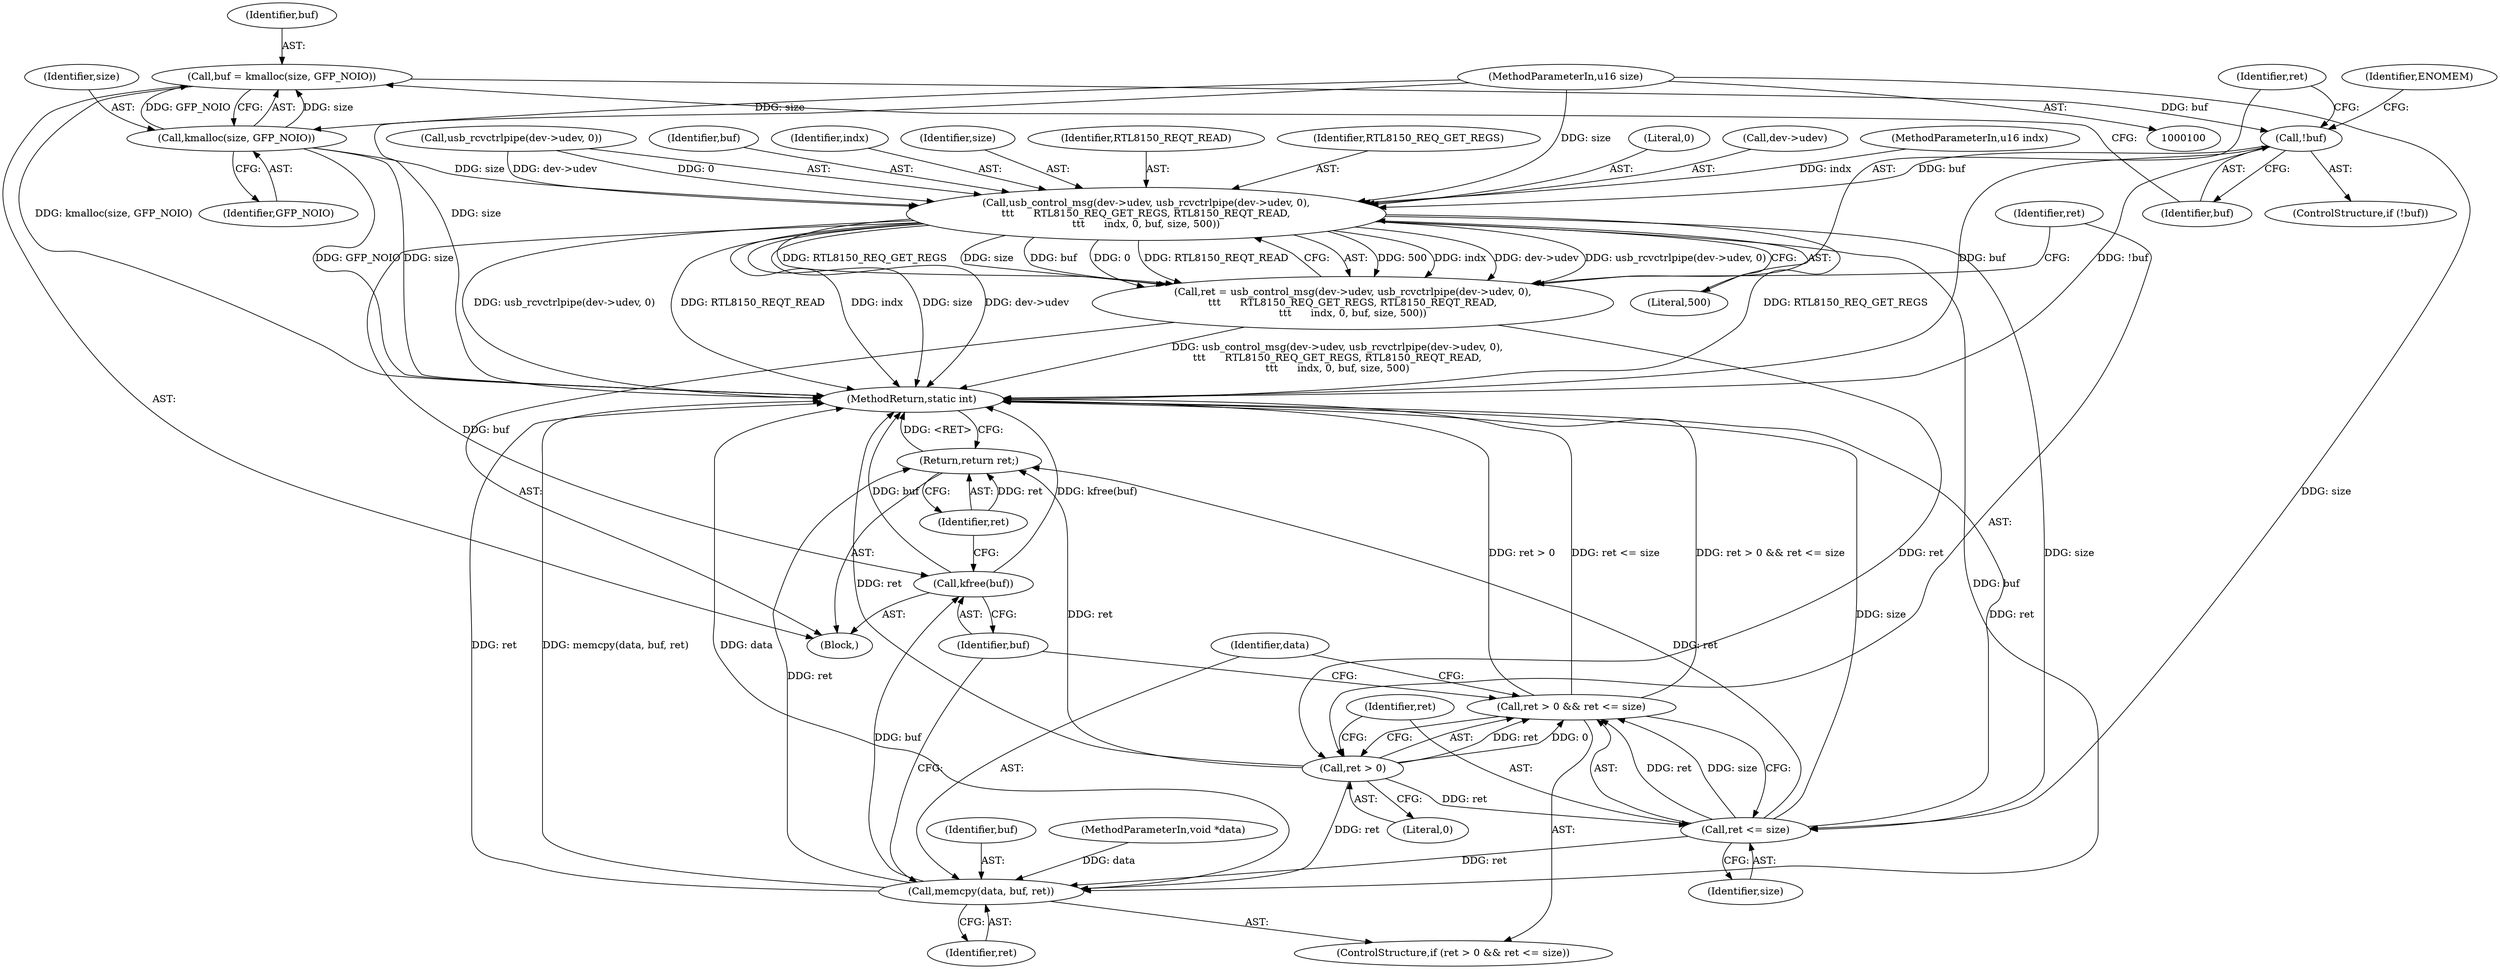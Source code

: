 digraph "0_linux_7926aff5c57b577ab0f43364ff0c59d968f6a414@API" {
"1000108" [label="(Call,buf = kmalloc(size, GFP_NOIO))"];
"1000110" [label="(Call,kmalloc(size, GFP_NOIO))"];
"1000103" [label="(MethodParameterIn,u16 size)"];
"1000114" [label="(Call,!buf)"];
"1000121" [label="(Call,usb_control_msg(dev->udev, usb_rcvctrlpipe(dev->udev, 0),\n\t\t\t      RTL8150_REQ_GET_REGS, RTL8150_REQT_READ,\n\t\t\t      indx, 0, buf, size, 500))"];
"1000119" [label="(Call,ret = usb_control_msg(dev->udev, usb_rcvctrlpipe(dev->udev, 0),\n\t\t\t      RTL8150_REQ_GET_REGS, RTL8150_REQT_READ,\n\t\t\t      indx, 0, buf, size, 500))"];
"1000139" [label="(Call,ret > 0)"];
"1000138" [label="(Call,ret > 0 && ret <= size)"];
"1000142" [label="(Call,ret <= size)"];
"1000145" [label="(Call,memcpy(data, buf, ret))"];
"1000149" [label="(Call,kfree(buf))"];
"1000151" [label="(Return,return ret;)"];
"1000118" [label="(Identifier,ENOMEM)"];
"1000125" [label="(Call,usb_rcvctrlpipe(dev->udev, 0))"];
"1000134" [label="(Identifier,buf)"];
"1000145" [label="(Call,memcpy(data, buf, ret))"];
"1000119" [label="(Call,ret = usb_control_msg(dev->udev, usb_rcvctrlpipe(dev->udev, 0),\n\t\t\t      RTL8150_REQ_GET_REGS, RTL8150_REQT_READ,\n\t\t\t      indx, 0, buf, size, 500))"];
"1000114" [label="(Call,!buf)"];
"1000115" [label="(Identifier,buf)"];
"1000120" [label="(Identifier,ret)"];
"1000108" [label="(Call,buf = kmalloc(size, GFP_NOIO))"];
"1000132" [label="(Identifier,indx)"];
"1000137" [label="(ControlStructure,if (ret > 0 && ret <= size))"];
"1000113" [label="(ControlStructure,if (!buf))"];
"1000135" [label="(Identifier,size)"];
"1000131" [label="(Identifier,RTL8150_REQT_READ)"];
"1000139" [label="(Call,ret > 0)"];
"1000149" [label="(Call,kfree(buf))"];
"1000130" [label="(Identifier,RTL8150_REQ_GET_REGS)"];
"1000136" [label="(Literal,500)"];
"1000142" [label="(Call,ret <= size)"];
"1000110" [label="(Call,kmalloc(size, GFP_NOIO))"];
"1000152" [label="(Identifier,ret)"];
"1000151" [label="(Return,return ret;)"];
"1000133" [label="(Literal,0)"];
"1000144" [label="(Identifier,size)"];
"1000150" [label="(Identifier,buf)"];
"1000143" [label="(Identifier,ret)"];
"1000105" [label="(Block,)"];
"1000122" [label="(Call,dev->udev)"];
"1000147" [label="(Identifier,buf)"];
"1000104" [label="(MethodParameterIn,void *data)"];
"1000111" [label="(Identifier,size)"];
"1000146" [label="(Identifier,data)"];
"1000148" [label="(Identifier,ret)"];
"1000109" [label="(Identifier,buf)"];
"1000138" [label="(Call,ret > 0 && ret <= size)"];
"1000102" [label="(MethodParameterIn,u16 indx)"];
"1000121" [label="(Call,usb_control_msg(dev->udev, usb_rcvctrlpipe(dev->udev, 0),\n\t\t\t      RTL8150_REQ_GET_REGS, RTL8150_REQT_READ,\n\t\t\t      indx, 0, buf, size, 500))"];
"1000141" [label="(Literal,0)"];
"1000112" [label="(Identifier,GFP_NOIO)"];
"1000140" [label="(Identifier,ret)"];
"1000103" [label="(MethodParameterIn,u16 size)"];
"1000153" [label="(MethodReturn,static int)"];
"1000108" -> "1000105"  [label="AST: "];
"1000108" -> "1000110"  [label="CFG: "];
"1000109" -> "1000108"  [label="AST: "];
"1000110" -> "1000108"  [label="AST: "];
"1000115" -> "1000108"  [label="CFG: "];
"1000108" -> "1000153"  [label="DDG: kmalloc(size, GFP_NOIO)"];
"1000110" -> "1000108"  [label="DDG: size"];
"1000110" -> "1000108"  [label="DDG: GFP_NOIO"];
"1000108" -> "1000114"  [label="DDG: buf"];
"1000110" -> "1000112"  [label="CFG: "];
"1000111" -> "1000110"  [label="AST: "];
"1000112" -> "1000110"  [label="AST: "];
"1000110" -> "1000153"  [label="DDG: size"];
"1000110" -> "1000153"  [label="DDG: GFP_NOIO"];
"1000103" -> "1000110"  [label="DDG: size"];
"1000110" -> "1000121"  [label="DDG: size"];
"1000103" -> "1000100"  [label="AST: "];
"1000103" -> "1000153"  [label="DDG: size"];
"1000103" -> "1000121"  [label="DDG: size"];
"1000103" -> "1000142"  [label="DDG: size"];
"1000114" -> "1000113"  [label="AST: "];
"1000114" -> "1000115"  [label="CFG: "];
"1000115" -> "1000114"  [label="AST: "];
"1000118" -> "1000114"  [label="CFG: "];
"1000120" -> "1000114"  [label="CFG: "];
"1000114" -> "1000153"  [label="DDG: !buf"];
"1000114" -> "1000153"  [label="DDG: buf"];
"1000114" -> "1000121"  [label="DDG: buf"];
"1000121" -> "1000119"  [label="AST: "];
"1000121" -> "1000136"  [label="CFG: "];
"1000122" -> "1000121"  [label="AST: "];
"1000125" -> "1000121"  [label="AST: "];
"1000130" -> "1000121"  [label="AST: "];
"1000131" -> "1000121"  [label="AST: "];
"1000132" -> "1000121"  [label="AST: "];
"1000133" -> "1000121"  [label="AST: "];
"1000134" -> "1000121"  [label="AST: "];
"1000135" -> "1000121"  [label="AST: "];
"1000136" -> "1000121"  [label="AST: "];
"1000119" -> "1000121"  [label="CFG: "];
"1000121" -> "1000153"  [label="DDG: RTL8150_REQ_GET_REGS"];
"1000121" -> "1000153"  [label="DDG: usb_rcvctrlpipe(dev->udev, 0)"];
"1000121" -> "1000153"  [label="DDG: RTL8150_REQT_READ"];
"1000121" -> "1000153"  [label="DDG: indx"];
"1000121" -> "1000153"  [label="DDG: size"];
"1000121" -> "1000153"  [label="DDG: dev->udev"];
"1000121" -> "1000119"  [label="DDG: 500"];
"1000121" -> "1000119"  [label="DDG: indx"];
"1000121" -> "1000119"  [label="DDG: dev->udev"];
"1000121" -> "1000119"  [label="DDG: usb_rcvctrlpipe(dev->udev, 0)"];
"1000121" -> "1000119"  [label="DDG: RTL8150_REQ_GET_REGS"];
"1000121" -> "1000119"  [label="DDG: size"];
"1000121" -> "1000119"  [label="DDG: buf"];
"1000121" -> "1000119"  [label="DDG: 0"];
"1000121" -> "1000119"  [label="DDG: RTL8150_REQT_READ"];
"1000125" -> "1000121"  [label="DDG: dev->udev"];
"1000125" -> "1000121"  [label="DDG: 0"];
"1000102" -> "1000121"  [label="DDG: indx"];
"1000121" -> "1000142"  [label="DDG: size"];
"1000121" -> "1000145"  [label="DDG: buf"];
"1000121" -> "1000149"  [label="DDG: buf"];
"1000119" -> "1000105"  [label="AST: "];
"1000120" -> "1000119"  [label="AST: "];
"1000140" -> "1000119"  [label="CFG: "];
"1000119" -> "1000153"  [label="DDG: usb_control_msg(dev->udev, usb_rcvctrlpipe(dev->udev, 0),\n\t\t\t      RTL8150_REQ_GET_REGS, RTL8150_REQT_READ,\n\t\t\t      indx, 0, buf, size, 500)"];
"1000119" -> "1000139"  [label="DDG: ret"];
"1000139" -> "1000138"  [label="AST: "];
"1000139" -> "1000141"  [label="CFG: "];
"1000140" -> "1000139"  [label="AST: "];
"1000141" -> "1000139"  [label="AST: "];
"1000143" -> "1000139"  [label="CFG: "];
"1000138" -> "1000139"  [label="CFG: "];
"1000139" -> "1000153"  [label="DDG: ret"];
"1000139" -> "1000138"  [label="DDG: ret"];
"1000139" -> "1000138"  [label="DDG: 0"];
"1000139" -> "1000142"  [label="DDG: ret"];
"1000139" -> "1000145"  [label="DDG: ret"];
"1000139" -> "1000151"  [label="DDG: ret"];
"1000138" -> "1000137"  [label="AST: "];
"1000138" -> "1000142"  [label="CFG: "];
"1000142" -> "1000138"  [label="AST: "];
"1000146" -> "1000138"  [label="CFG: "];
"1000150" -> "1000138"  [label="CFG: "];
"1000138" -> "1000153"  [label="DDG: ret <= size"];
"1000138" -> "1000153"  [label="DDG: ret > 0 && ret <= size"];
"1000138" -> "1000153"  [label="DDG: ret > 0"];
"1000142" -> "1000138"  [label="DDG: ret"];
"1000142" -> "1000138"  [label="DDG: size"];
"1000142" -> "1000144"  [label="CFG: "];
"1000143" -> "1000142"  [label="AST: "];
"1000144" -> "1000142"  [label="AST: "];
"1000142" -> "1000153"  [label="DDG: size"];
"1000142" -> "1000153"  [label="DDG: ret"];
"1000142" -> "1000145"  [label="DDG: ret"];
"1000142" -> "1000151"  [label="DDG: ret"];
"1000145" -> "1000137"  [label="AST: "];
"1000145" -> "1000148"  [label="CFG: "];
"1000146" -> "1000145"  [label="AST: "];
"1000147" -> "1000145"  [label="AST: "];
"1000148" -> "1000145"  [label="AST: "];
"1000150" -> "1000145"  [label="CFG: "];
"1000145" -> "1000153"  [label="DDG: data"];
"1000145" -> "1000153"  [label="DDG: ret"];
"1000145" -> "1000153"  [label="DDG: memcpy(data, buf, ret)"];
"1000104" -> "1000145"  [label="DDG: data"];
"1000145" -> "1000149"  [label="DDG: buf"];
"1000145" -> "1000151"  [label="DDG: ret"];
"1000149" -> "1000105"  [label="AST: "];
"1000149" -> "1000150"  [label="CFG: "];
"1000150" -> "1000149"  [label="AST: "];
"1000152" -> "1000149"  [label="CFG: "];
"1000149" -> "1000153"  [label="DDG: buf"];
"1000149" -> "1000153"  [label="DDG: kfree(buf)"];
"1000151" -> "1000105"  [label="AST: "];
"1000151" -> "1000152"  [label="CFG: "];
"1000152" -> "1000151"  [label="AST: "];
"1000153" -> "1000151"  [label="CFG: "];
"1000151" -> "1000153"  [label="DDG: <RET>"];
"1000152" -> "1000151"  [label="DDG: ret"];
}

